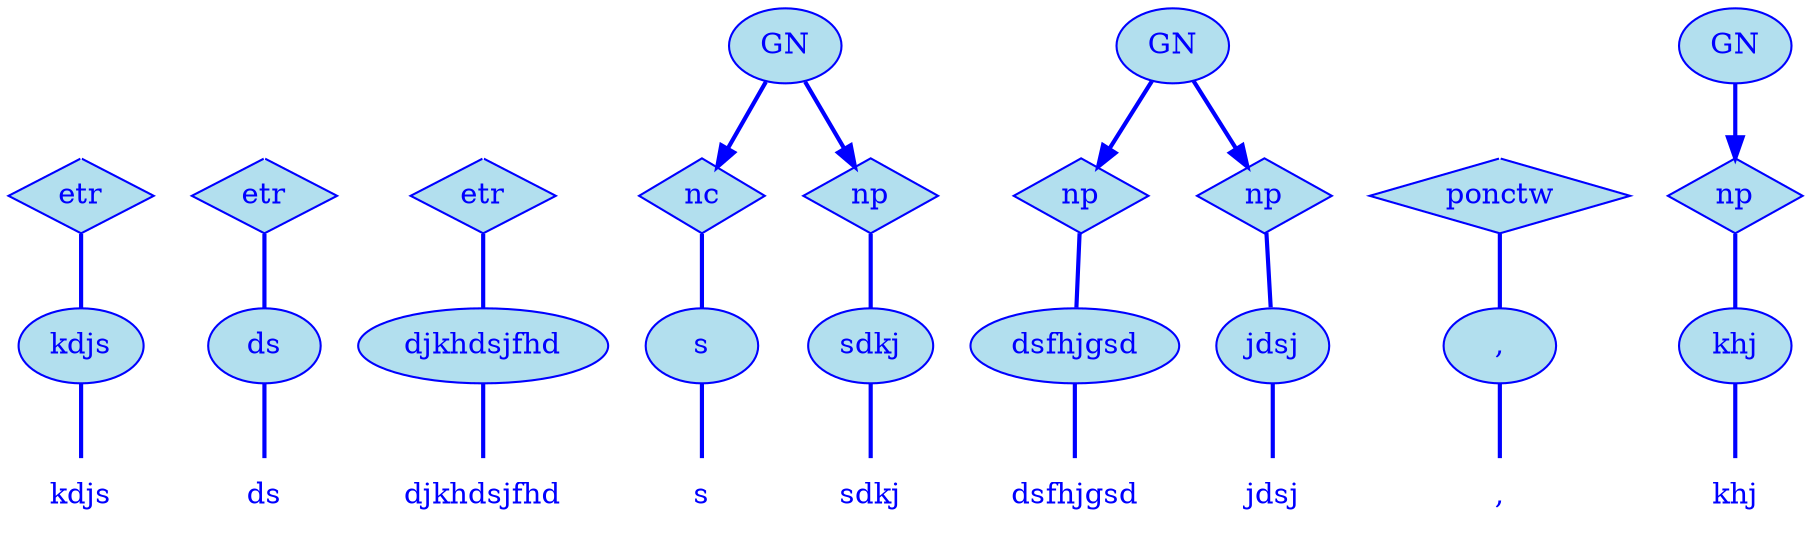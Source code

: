 digraph g {
	graph [bb="0,0,783,252"];
	node [label="\N"];
	graph [_draw_="c 5 -white C 5 -white P 4 0 0 0 252 783 252 783 0 ",
		xdotversion="1.2"];
	"mc1s1_t1#token84" [label=kdjs, shape=plaintext, fillcolor=lightblue2, fontcolor=blue, pos="30,18", width="0.75", height="0.50", _ldraw_="F 14.000000 11 -Times-Roman c 4 -blue T 30 13 0 27 4 -kdjs "];
	"mc1s1_W1#wordmc1s1_t1#token" [label=kdjs, shape=ellipse, fillcolor=lightblue2, fontcolor=blue, pos="30,90", width="0.83", height="0.50", color=blue, style=filled, _draw_="S 6 -filled c 4 -blue C 10 -lightblue2 E 30 90 30 18 ", _ldraw_="F 14.000000 11 -Times-Roman c 4 -blue T 30 85 0 27 4 -kdjs "];
	"mc1s1_P11#pos" [label=etr, shape=diamond, fillcolor=lightblue2, fontcolor=blue, pos="30,162", width="0.75", height="0.50", color=blue, style=filled, _draw_="S 6 -filled c 4 -blue C 10 -lightblue2 P 4 30 180 3 162 30 144 57 162 ", _ldraw_="F 14.000000 11 -Times-Roman c 4 -blue T 30 157 0 20 3 -etr "];
	"mc1s1_t3#token87" [label=ds, shape=plaintext, fillcolor=lightblue2, fontcolor=blue, pos="105,18", width="0.75", height="0.50", _ldraw_="F 14.000000 11 -Times-Roman c 4 -blue T 105 13 0 15 2 -ds "];
	"mc1s1_W2#wordmc1s1_t3#token" [label=ds, shape=ellipse, fillcolor=lightblue2, fontcolor=blue, pos="105,90", width="0.75", height="0.50", color=blue, style=filled, _draw_="S 6 -filled c 4 -blue C 10 -lightblue2 E 105 90 27 18 ", _ldraw_="F 14.000000 11 -Times-Roman c 4 -blue T 105 85 0 15 2 -ds "];
	"mc1s1_P36#pos" [label=etr, shape=diamond, fillcolor=lightblue2, fontcolor=blue, pos="105,162", width="0.75", height="0.50", color=blue, style=filled, _draw_="S 6 -filled c 4 -blue C 10 -lightblue2 P 4 105 180 78 162 105 144 132 162 ", _ldraw_="F 14.000000 11 -Times-Roman c 4 -blue T 105 157 0 20 3 -etr "];
	"mc1s1_t5#token78" [label=djkhdsjfhd, shape=plaintext, fillcolor=lightblue2, fontcolor=blue, pos="210,18", width="1.19", height="0.50", _ldraw_="F 14.000000 11 -Times-Roman c 4 -blue T 210 13 0 70 10 -djkhdsjfhd "];
	"mc1s1_W3#wordmc1s1_t5#token" [label=djkhdsjfhd, shape=ellipse, fillcolor=lightblue2, fontcolor=blue, pos="210,90", width="1.67", height="0.50", color=blue, style=filled, _draw_="S 6 -filled c 4 -blue C 10 -lightblue2 E 210 90 60 18 ", _ldraw_="F 14.000000 11 -Times-Roman c 4 -blue T 210 85 0 70 10 -djkhdsjfhd "];
	"mc1s1_P61#pos" [label=etr, shape=diamond, fillcolor=lightblue2, fontcolor=blue, pos="210,162", width="0.75", height="0.50", color=blue, style=filled, _draw_="S 6 -filled c 4 -blue C 10 -lightblue2 P 4 210 180 183 162 210 144 237 162 ", _ldraw_="F 14.000000 11 -Times-Roman c 4 -blue T 210 157 0 20 3 -etr "];
	"mc1s1_t7#token16" [label=s, shape=plaintext, fillcolor=lightblue2, fontcolor=blue, pos="315,18", width="0.75", height="0.50", _ldraw_="F 14.000000 11 -Times-Roman c 4 -blue T 315 13 0 7 1 -s "];
	"mc1s1_W4#wordmc1s1_t7#token" [label=s, shape=ellipse, fillcolor=lightblue2, fontcolor=blue, pos="315,90", width="0.75", height="0.50", color=blue, style=filled, _draw_="S 6 -filled c 4 -blue C 10 -lightblue2 E 315 90 27 18 ", _ldraw_="F 14.000000 11 -Times-Roman c 4 -blue T 315 85 0 7 1 -s "];
	"mc1s1_P76L1#pos" [label=nc, shape=diamond, fillcolor=lightblue2, fontcolor=blue, pos="316,162", width="0.75", height="0.50", color=blue, style=filled, _draw_="S 6 -filled c 4 -blue C 10 -lightblue2 P 4 316 180 289 162 316 144 343 162 ", _ldraw_="F 14.000000 11 -Times-Roman c 4 -blue T 316 157 0 16 2 -nc "];
	"mc1s1_t9#token94" [label=sdkj, shape=plaintext, fillcolor=lightblue2, fontcolor=blue, pos="390,18", width="0.75", height="0.50", _ldraw_="F 14.000000 11 -Times-Roman c 4 -blue T 390 13 0 27 4 -sdkj "];
	"mc1s1_W5#wordmc1s1_t9#token" [label=sdkj, shape=ellipse, fillcolor=lightblue2, fontcolor=blue, pos="390,90", width="0.83", height="0.50", color=blue, style=filled, _draw_="S 6 -filled c 4 -blue C 10 -lightblue2 E 390 90 30 18 ", _ldraw_="F 14.000000 11 -Times-Roman c 4 -blue T 390 85 0 27 4 -sdkj "];
	"mc1s1_P89#pos" [label=np, shape=diamond, fillcolor=lightblue2, fontcolor=blue, pos="389,162", width="0.75", height="0.50", color=blue, style=filled, _draw_="S 6 -filled c 4 -blue C 10 -lightblue2 P 4 389 180 362 162 389 144 416 162 ", _ldraw_="F 14.000000 11 -Times-Roman c 4 -blue T 389 157 0 17 2 -np "];
	"mc1s1_chk0#chunk" [label=GN, fillcolor=lightblue2, fontcolor=blue, pos="352,234", width="0.75", height="0.50", color=blue, style=filled, arrowhead=doubleoctagon, _draw_="S 6 -filled c 4 -blue C 10 -lightblue2 E 352 234 27 18 ", _ldraw_="F 14.000000 11 -Times-Roman c 4 -blue T 352 229 0 22 2 -GN "];
	"mc1s1_t11#token36" [label=dsfhjgsd, shape=plaintext, fillcolor=lightblue2, fontcolor=blue, pos="488,18", width="1.00", height="0.50", _ldraw_="F 14.000000 11 -Times-Roman c 4 -blue T 488 13 0 56 8 -dsfhjgsd "];
	"mc1s1_W6#wordmc1s1_t11#token" [label=dsfhjgsd, shape=ellipse, fillcolor=lightblue2, fontcolor=blue, pos="488,90", width="1.39", height="0.50", color=blue, style=filled, _draw_="S 6 -filled c 4 -blue C 10 -lightblue2 E 488 90 50 18 ", _ldraw_="F 14.000000 11 -Times-Roman c 4 -blue T 488 85 0 56 8 -dsfhjgsd "];
	"mc1s1_P114#pos" [label=np, shape=diamond, fillcolor=lightblue2, fontcolor=blue, pos="489,162", width="0.75", height="0.50", color=blue, style=filled, _draw_="S 6 -filled c 4 -blue C 10 -lightblue2 P 4 489 180 462 162 489 144 516 162 ", _ldraw_="F 14.000000 11 -Times-Roman c 4 -blue T 489 157 0 17 2 -np "];
	"mc1s1_t13#token87" [label=jdsj, shape=plaintext, fillcolor=lightblue2, fontcolor=blue, pos="583,18", width="0.75", height="0.50", _ldraw_="F 14.000000 11 -Times-Roman c 4 -blue T 583 13 0 23 4 -jdsj "];
	"mc1s1_W7#wordmc1s1_t13#token" [label=jdsj, shape=ellipse, fillcolor=lightblue2, fontcolor=blue, pos="583,90", width="0.75", height="0.50", color=blue, style=filled, _draw_="S 6 -filled c 4 -blue C 10 -lightblue2 E 583 90 27 18 ", _ldraw_="F 14.000000 11 -Times-Roman c 4 -blue T 583 85 0 23 4 -jdsj "];
	"mc1s1_P139#pos" [label=np, shape=diamond, fillcolor=lightblue2, fontcolor=blue, pos="572,162", width="0.75", height="0.50", color=blue, style=filled, _draw_="S 6 -filled c 4 -blue C 10 -lightblue2 P 4 572 180 545 162 572 144 599 162 ", _ldraw_="F 14.000000 11 -Times-Roman c 4 -blue T 572 157 0 17 2 -np "];
	"mc1s1_chk4#chunk" [label=GN, fillcolor=lightblue2, fontcolor=blue, pos="530,234", width="0.75", height="0.50", color=blue, style=filled, arrowhead=doubleoctagon, _draw_="S 6 -filled c 4 -blue C 10 -lightblue2 E 530 234 27 18 ", _ldraw_="F 14.000000 11 -Times-Roman c 4 -blue T 530 229 0 22 2 -GN "];
	"mc1s1_t15#token93" [label=",", shape=plaintext, fillcolor=lightblue2, fontcolor=blue, pos="665,18", width="0.75", height="0.50", _ldraw_="F 14.000000 11 -Times-Roman c 4 -blue T 665 13 0 5 1 -, "];
	"mc1s1_W8#wordmc1s1_t15#token" [label=",", shape=ellipse, fillcolor=lightblue2, fontcolor=blue, pos="665,90", width="0.75", height="0.50", color=blue, style=filled, _draw_="S 6 -filled c 4 -blue C 10 -lightblue2 E 665 90 27 18 ", _ldraw_="F 14.000000 11 -Times-Roman c 4 -blue T 665 85 0 5 1 -, "];
	"mc1s1_P152L1#pos" [label=ponctw, shape=diamond, fillcolor=lightblue2, fontcolor=blue, pos="665,162", width="1.28", height="0.50", color=blue, style=filled, _draw_="S 6 -filled c 4 -blue C 10 -lightblue2 P 4 665 180 619 162 665 144 711 162 ", _ldraw_="F 14.000000 11 -Times-Roman c 4 -blue T 665 157 0 51 6 -ponctw "];
	"mc1s1_t16#token50" [label=khj, shape=plaintext, fillcolor=lightblue2, fontcolor=blue, pos="756,18", width="0.75", height="0.50", _ldraw_="F 14.000000 11 -Times-Roman c 4 -blue T 756 13 0 21 3 -khj "];
	"mc1s1_W9#wordmc1s1_t16#token" [label=khj, shape=ellipse, fillcolor=lightblue2, fontcolor=blue, pos="756,90", width="0.75", height="0.50", color=blue, style=filled, _draw_="S 6 -filled c 4 -blue C 10 -lightblue2 E 756 90 27 18 ", _ldraw_="F 14.000000 11 -Times-Roman c 4 -blue T 756 85 0 21 3 -khj "];
	"mc1s1_P165#pos" [label=np, shape=diamond, fillcolor=lightblue2, fontcolor=blue, pos="756,162", width="0.75", height="0.50", color=blue, style=filled, _draw_="S 6 -filled c 4 -blue C 10 -lightblue2 P 4 756 180 729 162 756 144 783 162 ", _ldraw_="F 14.000000 11 -Times-Roman c 4 -blue T 756 157 0 17 2 -np "];
	"mc1s1_chk7#chunk" [label=GN, fillcolor=lightblue2, fontcolor=blue, pos="756,234", width="0.75", height="0.50", color=blue, style=filled, arrowhead=doubleoctagon, _draw_="S 6 -filled c 4 -blue C 10 -lightblue2 E 756 234 27 18 ", _ldraw_="F 14.000000 11 -Times-Roman c 4 -blue T 756 229 0 22 2 -GN "];
	"mc1s1_P11#pos#empty" [shape=point, fillcolor=white, fontcolor=white, pos="30,234", width="0.06", height="0.06", color=white, size=2, _draw_="S 6 -filled c 5 -white C 5 -white E 30 234 2 2 "];
	"mc1s1_P36#pos#empty" [shape=point, fillcolor=white, fontcolor=white, pos="105,234", width="0.06", height="0.06", color=white, size=2, _draw_="S 6 -filled c 5 -white C 5 -white E 105 234 2 2 "];
	"mc1s1_P61#pos#empty" [shape=point, fillcolor=white, fontcolor=white, pos="210,234", width="0.06", height="0.06", color=white, size=2, _draw_="S 6 -filled c 5 -white C 5 -white E 210 234 2 2 "];
	"mc1s1_P152L1#pos#empty" [shape=point, fillcolor=white, fontcolor=white, pos="665,234", width="0.06", height="0.06", color=white, size=2, _draw_="S 6 -filled c 5 -white C 5 -white E 665 234 2 2 "];
	"mc1s1_W1#wordmc1s1_t1#token" -> "mc1s1_t1#token84" [arrowhead=none, color=blue, fontcolor=blue, style=bold, minlen=1, pos="30,72 30,61 30,47 30,36", _draw_="S 4 -bold c 4 -blue B 4 30 72 30 61 30 47 30 36 "];
	"mc1s1_P11#pos" -> "mc1s1_W1#wordmc1s1_t1#token" [arrowhead=none, color=blue, fontcolor=blue, style=bold, minlen=1, pos="30,144 30,133 30,119 30,108", _draw_="S 4 -bold c 4 -blue B 4 30 144 30 133 30 119 30 108 "];
	"mc1s1_W2#wordmc1s1_t3#token" -> "mc1s1_t3#token87" [arrowhead=none, color=blue, fontcolor=blue, style=bold, minlen=1, pos="105,72 105,61 105,47 105,36", _draw_="S 4 -bold c 4 -blue B 4 105 72 105 61 105 47 105 36 "];
	"mc1s1_P36#pos" -> "mc1s1_W2#wordmc1s1_t3#token" [arrowhead=none, color=blue, fontcolor=blue, style=bold, minlen=1, pos="105,144 105,133 105,119 105,108", _draw_="S 4 -bold c 4 -blue B 4 105 144 105 133 105 119 105 108 "];
	"mc1s1_W3#wordmc1s1_t5#token" -> "mc1s1_t5#token78" [arrowhead=none, color=blue, fontcolor=blue, style=bold, minlen=1, pos="210,72 210,61 210,47 210,36", _draw_="S 4 -bold c 4 -blue B 4 210 72 210 61 210 47 210 36 "];
	"mc1s1_P61#pos" -> "mc1s1_W3#wordmc1s1_t5#token" [arrowhead=none, color=blue, fontcolor=blue, style=bold, minlen=1, pos="210,144 210,133 210,119 210,108", _draw_="S 4 -bold c 4 -blue B 4 210 144 210 133 210 119 210 108 "];
	"mc1s1_W4#wordmc1s1_t7#token" -> "mc1s1_t7#token16" [arrowhead=none, color=blue, fontcolor=blue, style=bold, minlen=1, pos="315,72 315,61 315,47 315,36", _draw_="S 4 -bold c 4 -blue B 4 315 72 315 61 315 47 315 36 "];
	"mc1s1_P76L1#pos" -> "mc1s1_W4#wordmc1s1_t7#token" [arrowhead=none, color=blue, fontcolor=blue, style=bold, minlen=1, pos="316,144 315,133 315,119 315,108", _draw_="S 4 -bold c 4 -blue B 4 316 144 315 133 315 119 315 108 "];
	"mc1s1_W5#wordmc1s1_t9#token" -> "mc1s1_t9#token94" [arrowhead=none, color=blue, fontcolor=blue, style=bold, minlen=1, pos="390,72 390,61 390,47 390,36", _draw_="S 4 -bold c 4 -blue B 4 390 72 390 61 390 47 390 36 "];
	"mc1s1_P89#pos" -> "mc1s1_W5#wordmc1s1_t9#token" [arrowhead=none, color=blue, fontcolor=blue, style=bold, minlen=1, pos="389,144 390,133 390,119 390,108", _draw_="S 4 -bold c 4 -blue B 4 389 144 390 133 390 119 390 108 "];
	"mc1s1_chk0#chunk" -> "mc1s1_P76L1#pos" [color=blue, fontcolor=blue, style=bold, minlen=1, pos="e,323,176 343,217 338,207 333,195 328,185", shape=normal, _draw_="S 4 -bold c 4 -blue B 4 343 217 338 207 333 195 328 185 ", _hdraw_="S 5 -solid S 15 -setlinewidth(1) c 4 -blue C 4 -blue P 3 331 183 323 176 325 186 "];
	"mc1s1_chk0#chunk" -> "mc1s1_P89#pos" [color=blue, fontcolor=blue, style=bold, minlen=1, pos="e,382,176 361,217 366,208 372,195 377,185", shape=normal, _draw_="S 4 -bold c 4 -blue B 4 361 217 366 208 372 195 377 185 ", _hdraw_="S 5 -solid S 15 -setlinewidth(1) c 4 -blue C 4 -blue P 3 380 186 382 176 374 183 "];
	"mc1s1_W6#wordmc1s1_t11#token" -> "mc1s1_t11#token36" [arrowhead=none, color=blue, fontcolor=blue, style=bold, minlen=1, pos="488,72 488,61 488,47 488,36", _draw_="S 4 -bold c 4 -blue B 4 488 72 488 61 488 47 488 36 "];
	"mc1s1_P114#pos" -> "mc1s1_W6#wordmc1s1_t11#token" [arrowhead=none, color=blue, fontcolor=blue, style=bold, minlen=1, pos="489,144 488,133 488,119 488,108", _draw_="S 4 -bold c 4 -blue B 4 489 144 488 133 488 119 488 108 "];
	"mc1s1_W7#wordmc1s1_t13#token" -> "mc1s1_t13#token87" [arrowhead=none, color=blue, fontcolor=blue, style=bold, minlen=1, pos="583,72 583,61 583,47 583,36", _draw_="S 4 -bold c 4 -blue B 4 583 72 583 61 583 47 583 36 "];
	"mc1s1_P139#pos" -> "mc1s1_W7#wordmc1s1_t13#token" [arrowhead=none, color=blue, fontcolor=blue, style=bold, minlen=1, pos="574,146 576,134 578,119 580,108", _draw_="S 4 -bold c 4 -blue B 4 574 146 576 134 578 119 580 108 "];
	"mc1s1_chk4#chunk" -> "mc1s1_P114#pos" [color=blue, fontcolor=blue, style=bold, minlen=1, pos="e,496,175 520,217 515,207 507,194 501,184", shape=normal, _draw_="S 4 -bold c 4 -blue B 4 520 217 515 207 507 194 501 184 ", _hdraw_="S 5 -solid S 15 -setlinewidth(1) c 4 -blue C 4 -blue P 3 504 182 496 175 498 185 "];
	"mc1s1_chk4#chunk" -> "mc1s1_P139#pos" [color=blue, fontcolor=blue, style=bold, minlen=1, pos="e,564,175 540,217 545,207 553,194 559,184", shape=normal, _draw_="S 4 -bold c 4 -blue B 4 540 217 545 207 553 194 559 184 ", _hdraw_="S 5 -solid S 15 -setlinewidth(1) c 4 -blue C 4 -blue P 3 562 185 564 175 556 182 "];
	"mc1s1_W8#wordmc1s1_t15#token" -> "mc1s1_t15#token93" [arrowhead=none, color=blue, fontcolor=blue, style=bold, minlen=1, pos="665,72 665,61 665,47 665,36", _draw_="S 4 -bold c 4 -blue B 4 665 72 665 61 665 47 665 36 "];
	"mc1s1_P152L1#pos" -> "mc1s1_W8#wordmc1s1_t15#token" [arrowhead=none, color=blue, fontcolor=blue, style=bold, minlen=1, pos="665,144 665,133 665,119 665,108", _draw_="S 4 -bold c 4 -blue B 4 665 144 665 133 665 119 665 108 "];
	"mc1s1_W9#wordmc1s1_t16#token" -> "mc1s1_t16#token50" [arrowhead=none, color=blue, fontcolor=blue, style=bold, minlen=1, pos="756,72 756,61 756,47 756,36", _draw_="S 4 -bold c 4 -blue B 4 756 72 756 61 756 47 756 36 "];
	"mc1s1_P165#pos" -> "mc1s1_W9#wordmc1s1_t16#token" [arrowhead=none, color=blue, fontcolor=blue, style=bold, minlen=1, pos="756,144 756,133 756,119 756,108", _draw_="S 4 -bold c 4 -blue B 4 756 144 756 133 756 119 756 108 "];
	"mc1s1_chk7#chunk" -> "mc1s1_P165#pos" [color=blue, fontcolor=blue, style=bold, minlen=1, pos="e,756,180 756,216 756,208 756,199 756,190", shape=normal, _draw_="S 4 -bold c 4 -blue B 4 756 216 756 208 756 199 756 190 ", _hdraw_="S 5 -solid S 15 -setlinewidth(1) c 4 -blue C 4 -blue P 3 760 190 756 180 753 190 "];
	"mc1s1_P11#pos#empty" -> "mc1s1_P11#pos" [color=white, fontcolor=white, minlen=1, pos="e,30,180 30,232 30,225 30,207 30,190", shape=none, _draw_="c 5 -white B 4 30 232 30 225 30 207 30 190 ", _hdraw_="S 5 -solid S 15 -setlinewidth(1) c 5 -white C 5 -white P 3 34 190 30 180 27 190 "];
	"mc1s1_P36#pos#empty" -> "mc1s1_P36#pos" [color=white, fontcolor=white, minlen=1, pos="e,105,180 105,232 105,225 105,207 105,190", shape=none, _draw_="c 5 -white B 4 105 232 105 225 105 207 105 190 ", _hdraw_="S 5 -solid S 15 -setlinewidth(1) c 5 -white C 5 -white P 3 109 190 105 180 102 190 "];
	"mc1s1_P61#pos#empty" -> "mc1s1_P61#pos" [color=white, fontcolor=white, minlen=1, pos="e,210,180 210,232 210,225 210,207 210,190", shape=none, _draw_="c 5 -white B 4 210 232 210 225 210 207 210 190 ", _hdraw_="S 5 -solid S 15 -setlinewidth(1) c 5 -white C 5 -white P 3 214 190 210 180 207 190 "];
	"mc1s1_P152L1#pos#empty" -> "mc1s1_P152L1#pos" [color=white, fontcolor=white, minlen=1, pos="e,665,180 665,232 665,225 665,207 665,190", shape=none, _draw_="c 5 -white B 4 665 232 665 225 665 207 665 190 ", _hdraw_="S 5 -solid S 15 -setlinewidth(1) c 5 -white C 5 -white P 3 669 190 665 180 662 190 "];
}
